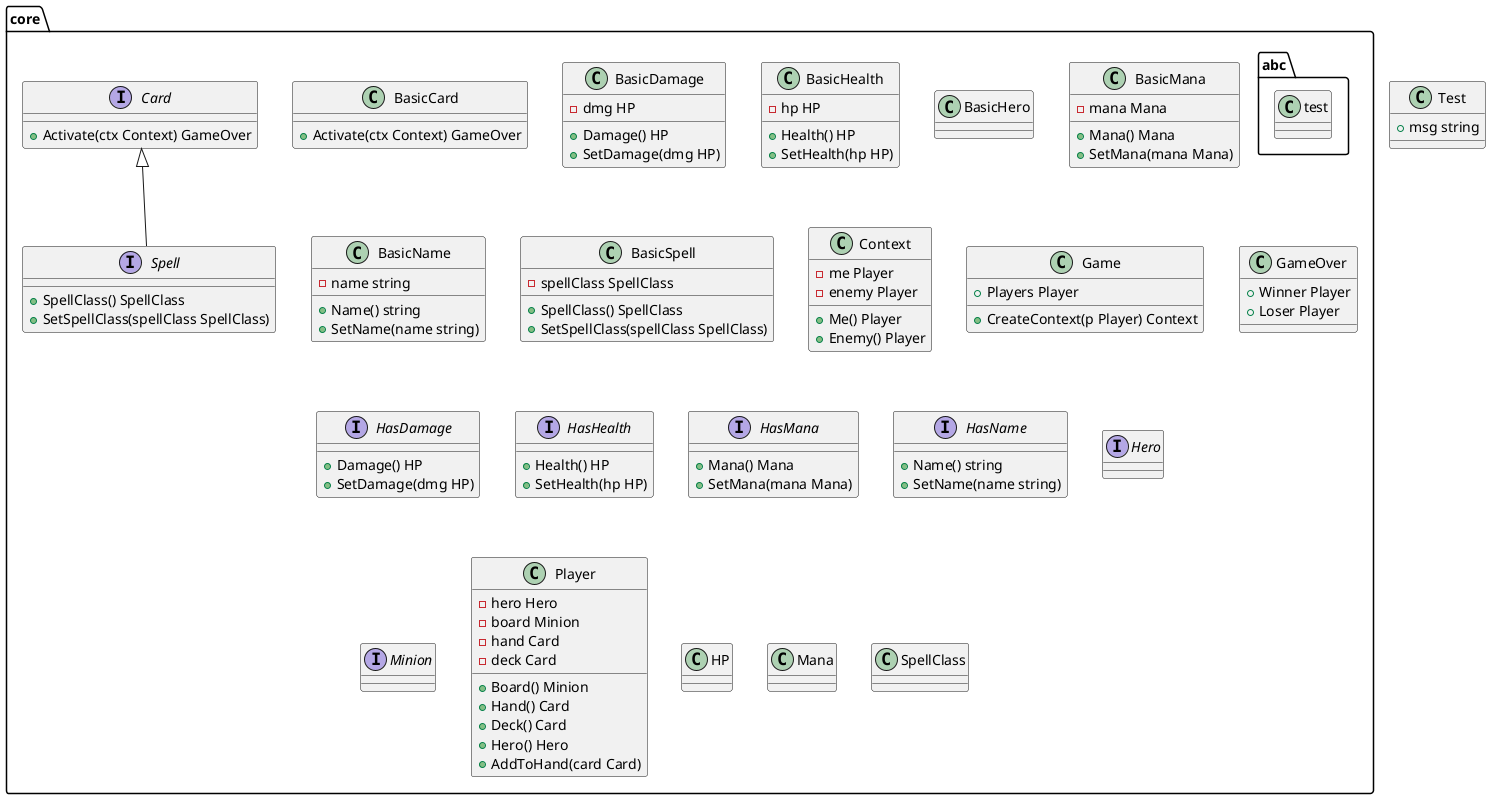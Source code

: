 @startuml

class Test {
    + msg string
}

namespace core {
    namespace abc {
        class test {}
    }

    class BasicCard {
        + Activate(ctx Context) GameOver

    }
    class BasicDamage {
        - dmg HP

        + Damage() HP
        + SetDamage(dmg HP) 
    }
    class BasicHealth {
        - hp HP

        + Health() HP
        + SetHealth(hp HP) 

    }
    class BasicHero {
    }
    class BasicMana {
        - mana Mana

        + Mana() Mana
        + SetMana(mana Mana) 

    }
    class BasicName {
        - name string

        + Name() string
        + SetName(name string) 

    }
    class BasicSpell {
        - spellClass SpellClass

        + SpellClass() SpellClass
        + SetSpellClass(spellClass SpellClass) 

    }
    interface Card {
        + Activate(ctx Context) GameOver
    }
    class Context {
        - me Player
        - enemy Player

        + Me() Player
        + Enemy() Player

    }
    class Game {
        + Players Player
        + CreateContext(p Player) Context
    }
    class GameOver {
        + Winner Player
        + Loser Player

    }
    interface HasDamage  {
        + Damage() HP
        + SetDamage(dmg HP) 

    }
    interface HasHealth  {
        + Health() HP
        + SetHealth(hp HP) 

    }
    interface HasMana  {
        + Mana() Mana
        + SetMana(mana Mana) 

    }
    interface HasName  {
        + Name() string
        + SetName(name string) 

    }
    interface Hero  {
    }
    interface Minion  {
    }
    class Player {
        - hero Hero
        - board Minion
        - hand Card
        - deck Card

        + Board() Minion
        + Hand() Card
        + Deck() Card
        + Hero() Hero
        + AddToHand(card Card) 

    }
    interface Spell  {
        + SpellClass() SpellClass
        + SetSpellClass(spellClass SpellClass) 

    }
    class HP {
    }
    class Mana {
    }
    class SpellClass {
    }

    Card <|-- Spell
}
@enduml
